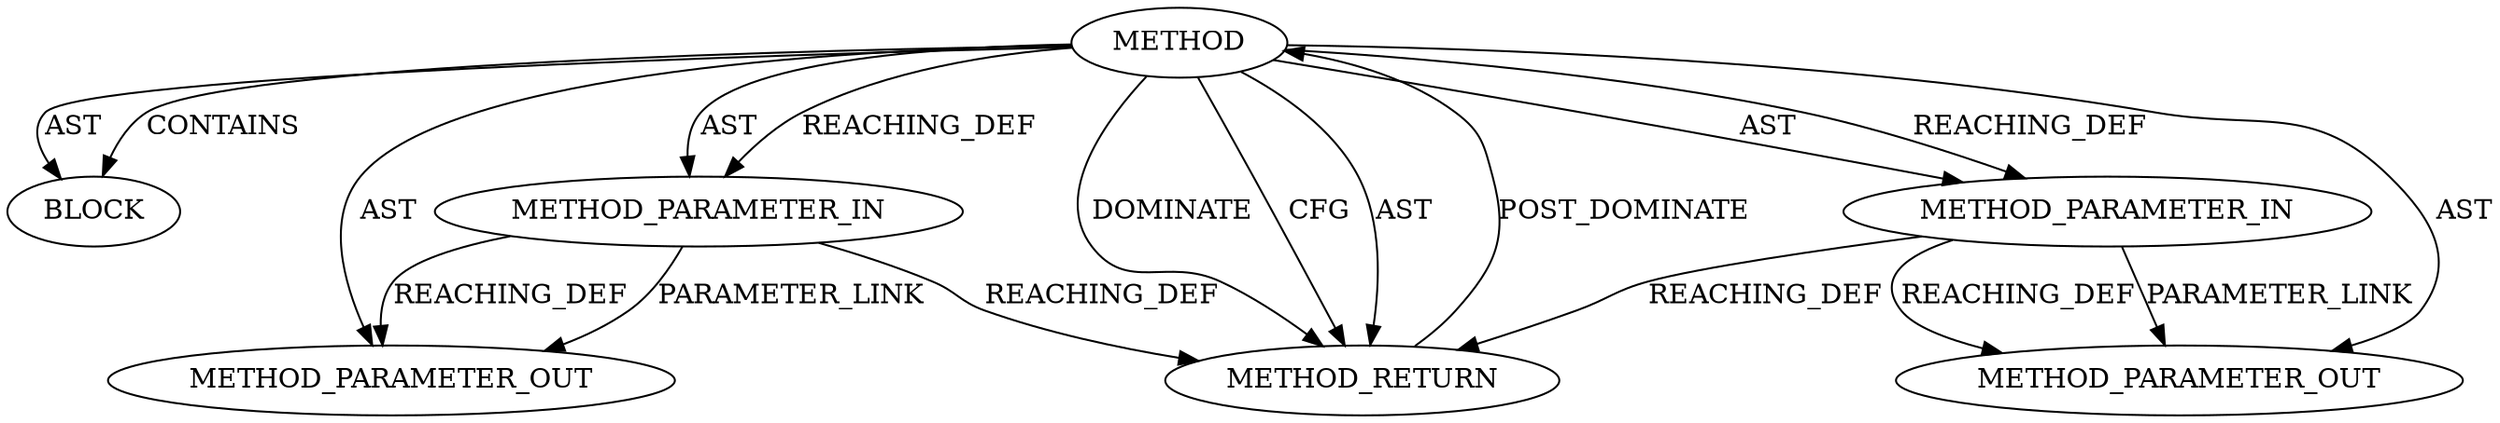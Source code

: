 digraph {
  2397 [label=METHOD AST_PARENT_TYPE="NAMESPACE_BLOCK" AST_PARENT_FULL_NAME="<global>" ORDER=0 CODE="<empty>" FULL_NAME="<operator>.lessThan" IS_EXTERNAL=true FILENAME="<empty>" SIGNATURE="" NAME="<operator>.lessThan"]
  2400 [label=BLOCK ORDER=1 ARGUMENT_INDEX=1 CODE="<empty>" TYPE_FULL_NAME="ANY"]
  2399 [label=METHOD_PARAMETER_IN ORDER=2 CODE="p2" IS_VARIADIC=false TYPE_FULL_NAME="ANY" EVALUATION_STRATEGY="BY_VALUE" INDEX=2 NAME="p2"]
  2882 [label=METHOD_PARAMETER_OUT ORDER=2 CODE="p2" IS_VARIADIC=false TYPE_FULL_NAME="ANY" EVALUATION_STRATEGY="BY_VALUE" INDEX=2 NAME="p2"]
  2401 [label=METHOD_RETURN ORDER=2 CODE="RET" TYPE_FULL_NAME="ANY" EVALUATION_STRATEGY="BY_VALUE"]
  2881 [label=METHOD_PARAMETER_OUT ORDER=1 CODE="p1" IS_VARIADIC=false TYPE_FULL_NAME="ANY" EVALUATION_STRATEGY="BY_VALUE" INDEX=1 NAME="p1"]
  2398 [label=METHOD_PARAMETER_IN ORDER=1 CODE="p1" IS_VARIADIC=false TYPE_FULL_NAME="ANY" EVALUATION_STRATEGY="BY_VALUE" INDEX=1 NAME="p1"]
  2399 -> 2401 [label=REACHING_DEF VARIABLE="p2"]
  2397 -> 2401 [label=DOMINATE ]
  2397 -> 2882 [label=AST ]
  2397 -> 2398 [label=AST ]
  2397 -> 2881 [label=AST ]
  2398 -> 2881 [label=REACHING_DEF VARIABLE="p1"]
  2397 -> 2399 [label=AST ]
  2397 -> 2400 [label=AST ]
  2401 -> 2397 [label=POST_DOMINATE ]
  2397 -> 2400 [label=CONTAINS ]
  2398 -> 2401 [label=REACHING_DEF VARIABLE="p1"]
  2397 -> 2399 [label=REACHING_DEF VARIABLE=""]
  2398 -> 2881 [label=PARAMETER_LINK ]
  2397 -> 2398 [label=REACHING_DEF VARIABLE=""]
  2399 -> 2882 [label=REACHING_DEF VARIABLE="p2"]
  2397 -> 2401 [label=CFG ]
  2397 -> 2401 [label=AST ]
  2399 -> 2882 [label=PARAMETER_LINK ]
}

